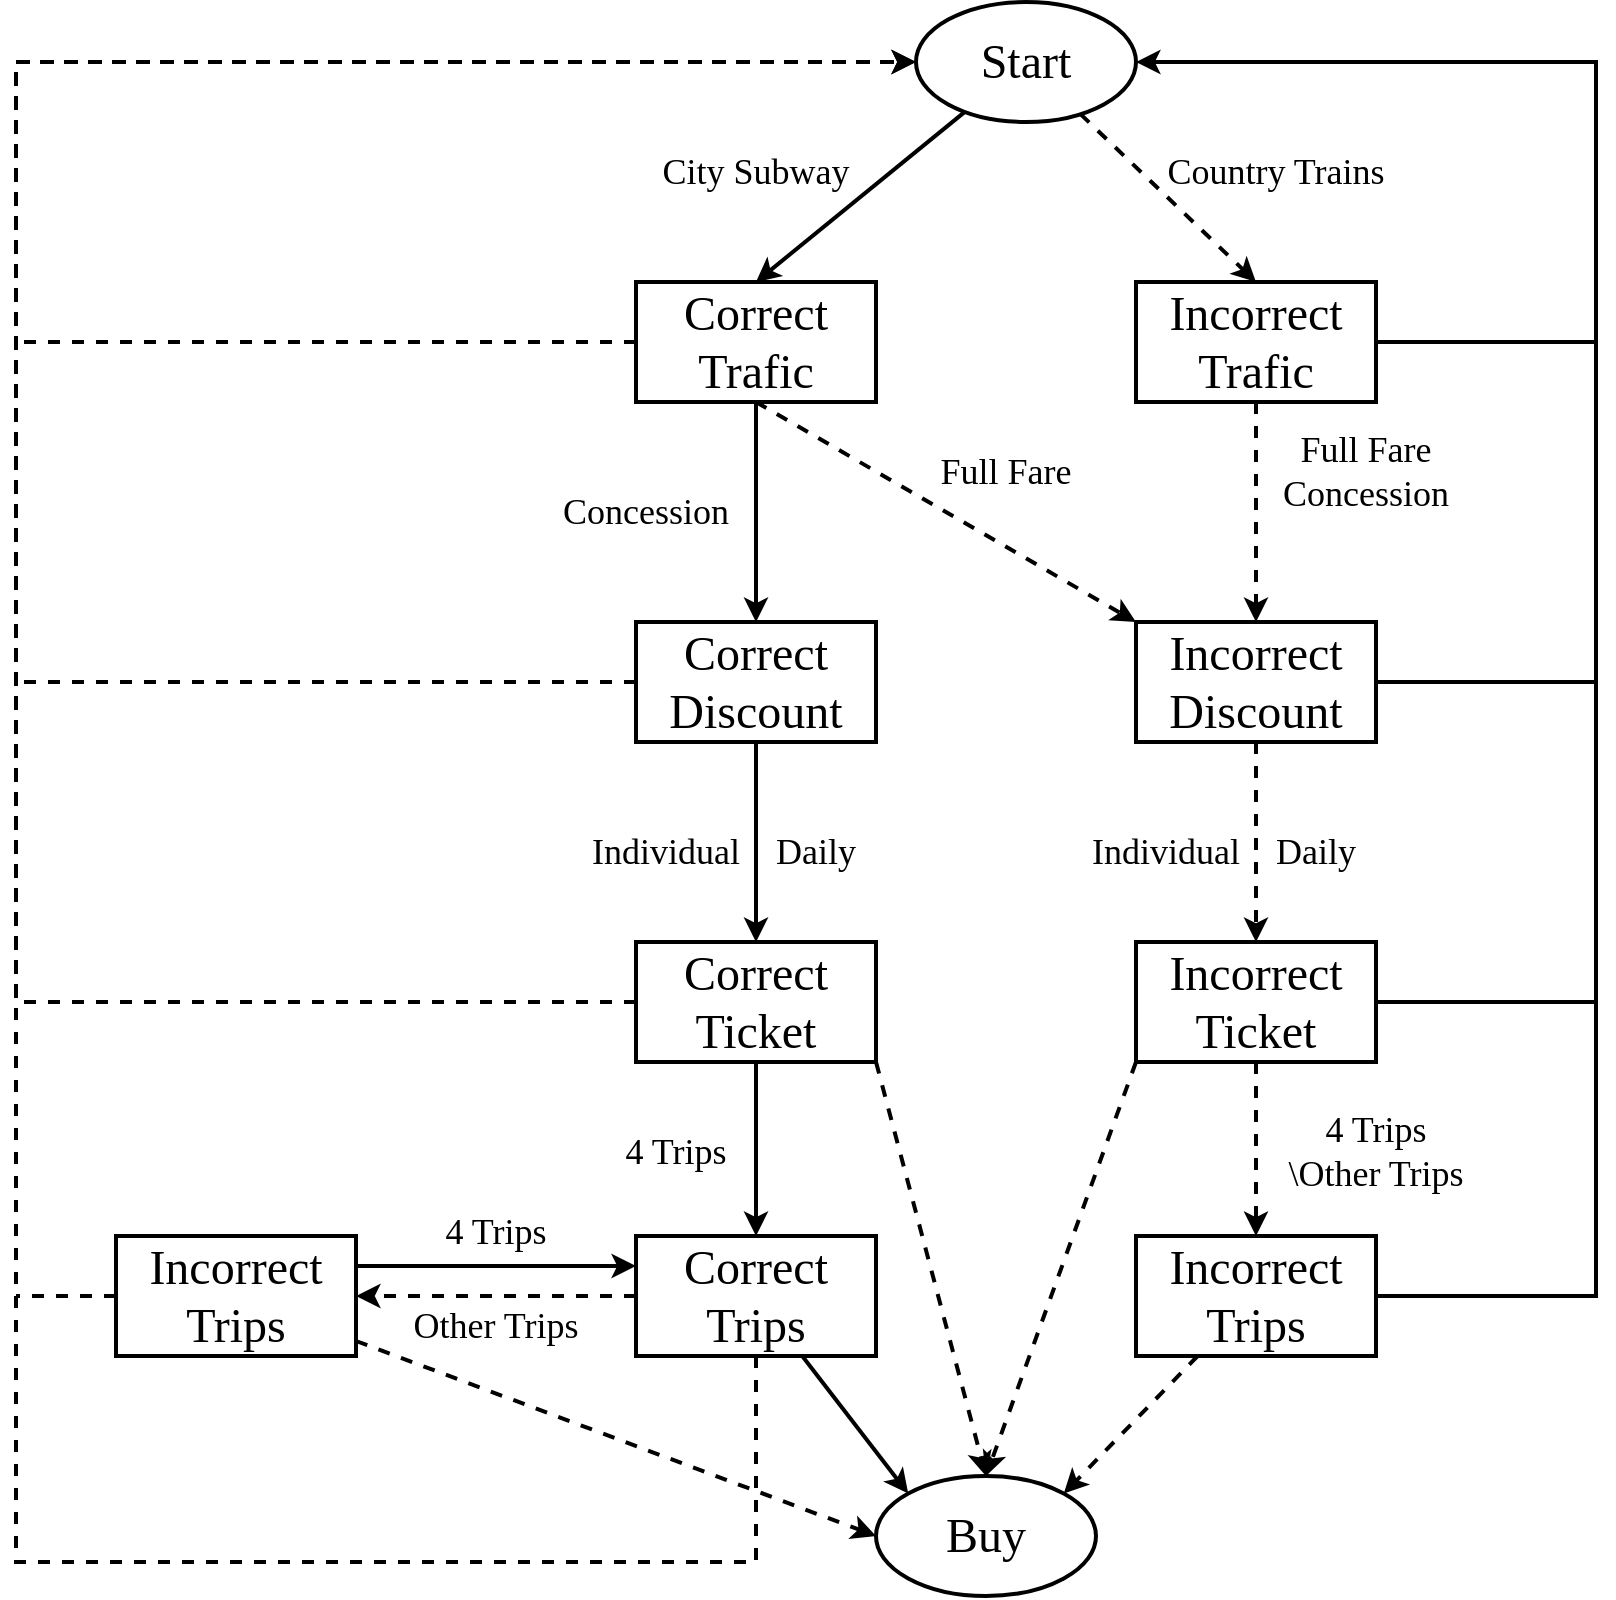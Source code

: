 <mxfile version="21.1.1" type="github">
  <diagram id="ECk1vB-14uT8qfyKKq9Q" name="Correct type of traffic">
    <mxGraphModel dx="1687" dy="899" grid="1" gridSize="10" guides="1" tooltips="1" connect="1" arrows="1" fold="1" page="1" pageScale="1" pageWidth="1169" pageHeight="827" math="0" shadow="0">
      <root>
        <mxCell id="0" />
        <mxCell id="1" parent="0" />
        <mxCell id="_eH64ukMAUpOI5kwFavp-15" style="rounded=0;orthogonalLoop=1;jettySize=auto;html=1;strokeWidth=2;entryX=0.5;entryY=0;entryDx=0;entryDy=0;" edge="1" parent="1" source="_eH64ukMAUpOI5kwFavp-1" target="_eH64ukMAUpOI5kwFavp-5">
          <mxGeometry relative="1" as="geometry" />
        </mxCell>
        <mxCell id="_eH64ukMAUpOI5kwFavp-16" style="rounded=0;orthogonalLoop=1;jettySize=auto;html=1;entryX=0.5;entryY=0;entryDx=0;entryDy=0;strokeWidth=2;dashed=1;" edge="1" parent="1" source="_eH64ukMAUpOI5kwFavp-1" target="_eH64ukMAUpOI5kwFavp-6">
          <mxGeometry relative="1" as="geometry" />
        </mxCell>
        <mxCell id="_eH64ukMAUpOI5kwFavp-1" value="&lt;font style=&quot;font-size: 24px;&quot; face=&quot;Times New Roman&quot;&gt;Start&lt;/font&gt;" style="ellipse;whiteSpace=wrap;html=1;fontSize=24;strokeWidth=2;" vertex="1" parent="1">
          <mxGeometry x="560" y="210" width="110" height="60" as="geometry" />
        </mxCell>
        <mxCell id="_eH64ukMAUpOI5kwFavp-19" style="edgeStyle=orthogonalEdgeStyle;rounded=0;orthogonalLoop=1;jettySize=auto;html=1;strokeWidth=2;" edge="1" parent="1" source="_eH64ukMAUpOI5kwFavp-5" target="_eH64ukMAUpOI5kwFavp-7">
          <mxGeometry relative="1" as="geometry" />
        </mxCell>
        <mxCell id="_eH64ukMAUpOI5kwFavp-22" style="rounded=0;orthogonalLoop=1;jettySize=auto;html=1;entryX=0;entryY=0;entryDx=0;entryDy=0;strokeWidth=2;dashed=1;" edge="1" parent="1" target="_eH64ukMAUpOI5kwFavp-8">
          <mxGeometry relative="1" as="geometry">
            <mxPoint x="480" y="410" as="sourcePoint" />
          </mxGeometry>
        </mxCell>
        <mxCell id="_eH64ukMAUpOI5kwFavp-56" style="edgeStyle=orthogonalEdgeStyle;rounded=0;orthogonalLoop=1;jettySize=auto;html=1;endArrow=none;endFill=0;dashed=1;strokeWidth=2;" edge="1" parent="1" source="_eH64ukMAUpOI5kwFavp-5">
          <mxGeometry relative="1" as="geometry">
            <mxPoint x="110" y="380" as="targetPoint" />
          </mxGeometry>
        </mxCell>
        <mxCell id="_eH64ukMAUpOI5kwFavp-5" value="&lt;font style=&quot;font-size: 24px;&quot;&gt;Correct Trafic&lt;/font&gt;" style="rounded=0;whiteSpace=wrap;html=1;strokeWidth=2;fontFamily=Times New Roman;" vertex="1" parent="1">
          <mxGeometry x="420" y="350" width="120" height="60" as="geometry" />
        </mxCell>
        <mxCell id="_eH64ukMAUpOI5kwFavp-21" style="edgeStyle=orthogonalEdgeStyle;rounded=0;orthogonalLoop=1;jettySize=auto;html=1;entryX=0.5;entryY=0;entryDx=0;entryDy=0;strokeWidth=2;dashed=1;" edge="1" parent="1" source="_eH64ukMAUpOI5kwFavp-6" target="_eH64ukMAUpOI5kwFavp-8">
          <mxGeometry relative="1" as="geometry" />
        </mxCell>
        <mxCell id="_eH64ukMAUpOI5kwFavp-60" style="edgeStyle=orthogonalEdgeStyle;rounded=0;orthogonalLoop=1;jettySize=auto;html=1;strokeWidth=2;endArrow=none;endFill=0;" edge="1" parent="1" source="_eH64ukMAUpOI5kwFavp-6">
          <mxGeometry relative="1" as="geometry">
            <mxPoint x="900" y="380" as="targetPoint" />
          </mxGeometry>
        </mxCell>
        <mxCell id="_eH64ukMAUpOI5kwFavp-6" value="&lt;font style=&quot;font-size: 24px;&quot;&gt;Incorrect Trafic&lt;/font&gt;" style="rounded=0;whiteSpace=wrap;html=1;strokeWidth=2;fontFamily=Times New Roman;" vertex="1" parent="1">
          <mxGeometry x="670" y="350" width="120" height="60" as="geometry" />
        </mxCell>
        <mxCell id="_eH64ukMAUpOI5kwFavp-27" style="edgeStyle=orthogonalEdgeStyle;rounded=0;orthogonalLoop=1;jettySize=auto;html=1;strokeWidth=2;" edge="1" parent="1" source="_eH64ukMAUpOI5kwFavp-7" target="_eH64ukMAUpOI5kwFavp-9">
          <mxGeometry relative="1" as="geometry" />
        </mxCell>
        <mxCell id="_eH64ukMAUpOI5kwFavp-53" style="edgeStyle=orthogonalEdgeStyle;rounded=0;orthogonalLoop=1;jettySize=auto;html=1;endArrow=none;endFill=0;dashed=1;strokeWidth=2;" edge="1" parent="1" source="_eH64ukMAUpOI5kwFavp-7">
          <mxGeometry relative="1" as="geometry">
            <mxPoint x="110" y="550" as="targetPoint" />
          </mxGeometry>
        </mxCell>
        <mxCell id="_eH64ukMAUpOI5kwFavp-7" value="&lt;font style=&quot;font-size: 24px;&quot;&gt;Correct Discount&lt;/font&gt;" style="rounded=0;whiteSpace=wrap;html=1;strokeWidth=2;fontFamily=Times New Roman;" vertex="1" parent="1">
          <mxGeometry x="420" y="520" width="120" height="60" as="geometry" />
        </mxCell>
        <mxCell id="_eH64ukMAUpOI5kwFavp-26" style="edgeStyle=orthogonalEdgeStyle;rounded=0;orthogonalLoop=1;jettySize=auto;html=1;strokeWidth=2;dashed=1;" edge="1" parent="1" source="_eH64ukMAUpOI5kwFavp-8" target="_eH64ukMAUpOI5kwFavp-10">
          <mxGeometry relative="1" as="geometry" />
        </mxCell>
        <mxCell id="_eH64ukMAUpOI5kwFavp-59" style="edgeStyle=orthogonalEdgeStyle;rounded=0;orthogonalLoop=1;jettySize=auto;html=1;strokeWidth=2;endArrow=none;endFill=0;" edge="1" parent="1" source="_eH64ukMAUpOI5kwFavp-8">
          <mxGeometry relative="1" as="geometry">
            <mxPoint x="900" y="550" as="targetPoint" />
          </mxGeometry>
        </mxCell>
        <mxCell id="_eH64ukMAUpOI5kwFavp-8" value="&lt;font style=&quot;font-size: 24px;&quot;&gt;Incorrect Discount&lt;/font&gt;" style="rounded=0;whiteSpace=wrap;html=1;strokeWidth=2;fontFamily=Times New Roman;" vertex="1" parent="1">
          <mxGeometry x="670" y="520" width="120" height="60" as="geometry" />
        </mxCell>
        <mxCell id="_eH64ukMAUpOI5kwFavp-33" style="rounded=0;orthogonalLoop=1;jettySize=auto;html=1;entryX=0.5;entryY=0;entryDx=0;entryDy=0;exitX=1;exitY=1;exitDx=0;exitDy=0;strokeWidth=2;dashed=1;" edge="1" parent="1" source="_eH64ukMAUpOI5kwFavp-9" target="_eH64ukMAUpOI5kwFavp-13">
          <mxGeometry relative="1" as="geometry" />
        </mxCell>
        <mxCell id="_eH64ukMAUpOI5kwFavp-35" style="edgeStyle=orthogonalEdgeStyle;rounded=0;orthogonalLoop=1;jettySize=auto;html=1;strokeWidth=2;" edge="1" parent="1" source="_eH64ukMAUpOI5kwFavp-9" target="_eH64ukMAUpOI5kwFavp-11">
          <mxGeometry relative="1" as="geometry" />
        </mxCell>
        <mxCell id="_eH64ukMAUpOI5kwFavp-52" style="edgeStyle=orthogonalEdgeStyle;rounded=0;orthogonalLoop=1;jettySize=auto;html=1;entryX=0;entryY=0.5;entryDx=0;entryDy=0;dashed=1;strokeWidth=2;" edge="1" parent="1" source="_eH64ukMAUpOI5kwFavp-9" target="_eH64ukMAUpOI5kwFavp-1">
          <mxGeometry relative="1" as="geometry">
            <Array as="points">
              <mxPoint x="110" y="710" />
              <mxPoint x="110" y="240" />
            </Array>
          </mxGeometry>
        </mxCell>
        <mxCell id="_eH64ukMAUpOI5kwFavp-9" value="&lt;font style=&quot;font-size: 24px;&quot;&gt;Correct Ticket&lt;/font&gt;" style="rounded=0;whiteSpace=wrap;html=1;strokeWidth=2;fontFamily=Times New Roman;" vertex="1" parent="1">
          <mxGeometry x="420" y="680" width="120" height="60" as="geometry" />
        </mxCell>
        <mxCell id="_eH64ukMAUpOI5kwFavp-34" style="rounded=0;orthogonalLoop=1;jettySize=auto;html=1;exitX=0;exitY=1;exitDx=0;exitDy=0;strokeWidth=2;dashed=1;entryX=0.5;entryY=0;entryDx=0;entryDy=0;" edge="1" parent="1" source="_eH64ukMAUpOI5kwFavp-10" target="_eH64ukMAUpOI5kwFavp-13">
          <mxGeometry relative="1" as="geometry" />
        </mxCell>
        <mxCell id="_eH64ukMAUpOI5kwFavp-36" style="edgeStyle=orthogonalEdgeStyle;rounded=0;orthogonalLoop=1;jettySize=auto;html=1;entryX=0.5;entryY=0;entryDx=0;entryDy=0;strokeWidth=2;dashed=1;" edge="1" parent="1" source="_eH64ukMAUpOI5kwFavp-10" target="_eH64ukMAUpOI5kwFavp-12">
          <mxGeometry relative="1" as="geometry" />
        </mxCell>
        <mxCell id="_eH64ukMAUpOI5kwFavp-58" style="edgeStyle=orthogonalEdgeStyle;rounded=0;orthogonalLoop=1;jettySize=auto;html=1;strokeWidth=2;endArrow=none;endFill=0;" edge="1" parent="1" source="_eH64ukMAUpOI5kwFavp-10">
          <mxGeometry relative="1" as="geometry">
            <mxPoint x="900" y="710" as="targetPoint" />
          </mxGeometry>
        </mxCell>
        <mxCell id="_eH64ukMAUpOI5kwFavp-10" value="&lt;font style=&quot;font-size: 24px;&quot;&gt;Incorrect Ticket&lt;/font&gt;" style="rounded=0;whiteSpace=wrap;html=1;strokeWidth=2;fontFamily=Times New Roman;" vertex="1" parent="1">
          <mxGeometry x="670" y="680" width="120" height="60" as="geometry" />
        </mxCell>
        <mxCell id="_eH64ukMAUpOI5kwFavp-44" style="rounded=0;orthogonalLoop=1;jettySize=auto;html=1;entryX=0;entryY=0;entryDx=0;entryDy=0;strokeWidth=2;" edge="1" parent="1" source="_eH64ukMAUpOI5kwFavp-11" target="_eH64ukMAUpOI5kwFavp-13">
          <mxGeometry relative="1" as="geometry" />
        </mxCell>
        <mxCell id="_eH64ukMAUpOI5kwFavp-46" style="edgeStyle=orthogonalEdgeStyle;rounded=0;orthogonalLoop=1;jettySize=auto;html=1;entryX=1;entryY=0.5;entryDx=0;entryDy=0;strokeWidth=2;dashed=1;" edge="1" parent="1" source="_eH64ukMAUpOI5kwFavp-11" target="_eH64ukMAUpOI5kwFavp-14">
          <mxGeometry relative="1" as="geometry" />
        </mxCell>
        <mxCell id="_eH64ukMAUpOI5kwFavp-50" style="edgeStyle=orthogonalEdgeStyle;rounded=0;orthogonalLoop=1;jettySize=auto;html=1;entryX=0;entryY=0.5;entryDx=0;entryDy=0;strokeWidth=2;dashed=1;" edge="1" parent="1" source="_eH64ukMAUpOI5kwFavp-11" target="_eH64ukMAUpOI5kwFavp-1">
          <mxGeometry relative="1" as="geometry">
            <Array as="points">
              <mxPoint x="480" y="990" />
              <mxPoint x="110" y="990" />
              <mxPoint x="110" y="240" />
            </Array>
          </mxGeometry>
        </mxCell>
        <mxCell id="_eH64ukMAUpOI5kwFavp-11" value="&lt;font style=&quot;font-size: 24px;&quot;&gt;Correct Trips&lt;/font&gt;" style="rounded=0;whiteSpace=wrap;html=1;strokeWidth=2;fontFamily=Times New Roman;" vertex="1" parent="1">
          <mxGeometry x="420" y="827" width="120" height="60" as="geometry" />
        </mxCell>
        <mxCell id="_eH64ukMAUpOI5kwFavp-43" style="rounded=0;orthogonalLoop=1;jettySize=auto;html=1;entryX=1;entryY=0;entryDx=0;entryDy=0;strokeWidth=2;dashed=1;" edge="1" parent="1" source="_eH64ukMAUpOI5kwFavp-12" target="_eH64ukMAUpOI5kwFavp-13">
          <mxGeometry relative="1" as="geometry" />
        </mxCell>
        <mxCell id="_eH64ukMAUpOI5kwFavp-57" style="edgeStyle=orthogonalEdgeStyle;rounded=0;orthogonalLoop=1;jettySize=auto;html=1;entryX=1;entryY=0.5;entryDx=0;entryDy=0;strokeWidth=2;" edge="1" parent="1" source="_eH64ukMAUpOI5kwFavp-12" target="_eH64ukMAUpOI5kwFavp-1">
          <mxGeometry relative="1" as="geometry">
            <Array as="points">
              <mxPoint x="900" y="857" />
              <mxPoint x="900" y="240" />
            </Array>
          </mxGeometry>
        </mxCell>
        <mxCell id="_eH64ukMAUpOI5kwFavp-12" value="&lt;font style=&quot;font-size: 24px;&quot;&gt;Incorrect Trips&lt;/font&gt;" style="rounded=0;whiteSpace=wrap;html=1;strokeWidth=2;fontFamily=Times New Roman;" vertex="1" parent="1">
          <mxGeometry x="670" y="827" width="120" height="60" as="geometry" />
        </mxCell>
        <mxCell id="_eH64ukMAUpOI5kwFavp-13" value="&lt;font style=&quot;font-size: 24px;&quot; face=&quot;Times New Roman&quot;&gt;Buy&lt;/font&gt;" style="ellipse;whiteSpace=wrap;html=1;fontSize=24;strokeWidth=2;" vertex="1" parent="1">
          <mxGeometry x="540" y="947" width="110" height="60" as="geometry" />
        </mxCell>
        <mxCell id="_eH64ukMAUpOI5kwFavp-39" style="edgeStyle=orthogonalEdgeStyle;rounded=0;orthogonalLoop=1;jettySize=auto;html=1;entryX=0;entryY=0.5;entryDx=0;entryDy=0;exitX=1;exitY=0.25;exitDx=0;exitDy=0;strokeWidth=2;" edge="1" parent="1" source="_eH64ukMAUpOI5kwFavp-14">
          <mxGeometry relative="1" as="geometry">
            <mxPoint x="330" y="842" as="sourcePoint" />
            <mxPoint x="420" y="842" as="targetPoint" />
          </mxGeometry>
        </mxCell>
        <mxCell id="_eH64ukMAUpOI5kwFavp-45" style="rounded=0;orthogonalLoop=1;jettySize=auto;html=1;entryX=0;entryY=0.5;entryDx=0;entryDy=0;dashed=1;strokeWidth=2;" edge="1" parent="1" source="_eH64ukMAUpOI5kwFavp-14" target="_eH64ukMAUpOI5kwFavp-13">
          <mxGeometry relative="1" as="geometry" />
        </mxCell>
        <mxCell id="_eH64ukMAUpOI5kwFavp-55" style="edgeStyle=orthogonalEdgeStyle;rounded=0;orthogonalLoop=1;jettySize=auto;html=1;endArrow=none;endFill=0;strokeWidth=2;dashed=1;" edge="1" parent="1" source="_eH64ukMAUpOI5kwFavp-14">
          <mxGeometry relative="1" as="geometry">
            <mxPoint x="110" y="857" as="targetPoint" />
          </mxGeometry>
        </mxCell>
        <mxCell id="_eH64ukMAUpOI5kwFavp-14" value="&lt;font style=&quot;font-size: 24px;&quot;&gt;Incorrect Trips&lt;/font&gt;" style="rounded=0;whiteSpace=wrap;html=1;strokeWidth=2;fontFamily=Times New Roman;" vertex="1" parent="1">
          <mxGeometry x="160" y="827" width="120" height="60" as="geometry" />
        </mxCell>
        <mxCell id="_eH64ukMAUpOI5kwFavp-17" value="City Subway" style="text;html=1;strokeColor=none;fillColor=none;align=center;verticalAlign=middle;whiteSpace=wrap;rounded=0;fontSize=18;fontFamily=Times New Roman;" vertex="1" parent="1">
          <mxGeometry x="430" y="280" width="100" height="30" as="geometry" />
        </mxCell>
        <mxCell id="_eH64ukMAUpOI5kwFavp-18" value="Country Trains" style="text;html=1;strokeColor=none;fillColor=none;align=center;verticalAlign=middle;whiteSpace=wrap;rounded=0;fontSize=18;fontFamily=Times New Roman;" vertex="1" parent="1">
          <mxGeometry x="680" y="280" width="120" height="30" as="geometry" />
        </mxCell>
        <mxCell id="_eH64ukMAUpOI5kwFavp-20" value="Concession" style="text;html=1;strokeColor=none;fillColor=none;align=center;verticalAlign=middle;whiteSpace=wrap;rounded=0;fontSize=18;fontFamily=Times New Roman;" vertex="1" parent="1">
          <mxGeometry x="380" y="450" width="90" height="30" as="geometry" />
        </mxCell>
        <mxCell id="_eH64ukMAUpOI5kwFavp-23" value="Full Fare" style="text;html=1;strokeColor=none;fillColor=none;align=center;verticalAlign=middle;whiteSpace=wrap;rounded=0;fontSize=18;fontFamily=Times New Roman;" vertex="1" parent="1">
          <mxGeometry x="560" y="430" width="90" height="30" as="geometry" />
        </mxCell>
        <mxCell id="_eH64ukMAUpOI5kwFavp-25" value="Full Fare&lt;br&gt;Concession" style="text;html=1;strokeColor=none;fillColor=none;align=center;verticalAlign=middle;whiteSpace=wrap;rounded=0;fontSize=18;fontFamily=Times New Roman;" vertex="1" parent="1">
          <mxGeometry x="740" y="430" width="90" height="30" as="geometry" />
        </mxCell>
        <mxCell id="_eH64ukMAUpOI5kwFavp-28" value="Individual" style="text;html=1;strokeColor=none;fillColor=none;align=center;verticalAlign=middle;whiteSpace=wrap;rounded=0;fontSize=18;fontFamily=Times New Roman;" vertex="1" parent="1">
          <mxGeometry x="390" y="620" width="90" height="30" as="geometry" />
        </mxCell>
        <mxCell id="_eH64ukMAUpOI5kwFavp-29" value="Daily" style="text;html=1;strokeColor=none;fillColor=none;align=center;verticalAlign=middle;whiteSpace=wrap;rounded=0;fontSize=18;fontFamily=Times New Roman;" vertex="1" parent="1">
          <mxGeometry x="480" y="620" width="60" height="30" as="geometry" />
        </mxCell>
        <mxCell id="_eH64ukMAUpOI5kwFavp-30" value="Individual" style="text;html=1;strokeColor=none;fillColor=none;align=center;verticalAlign=middle;whiteSpace=wrap;rounded=0;fontSize=18;fontFamily=Times New Roman;" vertex="1" parent="1">
          <mxGeometry x="640" y="620" width="90" height="30" as="geometry" />
        </mxCell>
        <mxCell id="_eH64ukMAUpOI5kwFavp-31" value="Daily" style="text;html=1;strokeColor=none;fillColor=none;align=center;verticalAlign=middle;whiteSpace=wrap;rounded=0;fontSize=18;fontFamily=Times New Roman;" vertex="1" parent="1">
          <mxGeometry x="730" y="620" width="60" height="30" as="geometry" />
        </mxCell>
        <mxCell id="_eH64ukMAUpOI5kwFavp-37" value="4 Trips" style="text;html=1;strokeColor=none;fillColor=none;align=center;verticalAlign=middle;whiteSpace=wrap;rounded=0;fontSize=18;fontFamily=Times New Roman;" vertex="1" parent="1">
          <mxGeometry x="410" y="770" width="60" height="30" as="geometry" />
        </mxCell>
        <mxCell id="_eH64ukMAUpOI5kwFavp-38" value="4 Trips&lt;br&gt;\Other Trips" style="text;html=1;strokeColor=none;fillColor=none;align=center;verticalAlign=middle;whiteSpace=wrap;rounded=0;fontSize=18;fontFamily=Times New Roman;" vertex="1" parent="1">
          <mxGeometry x="740" y="770" width="100" height="30" as="geometry" />
        </mxCell>
        <mxCell id="_eH64ukMAUpOI5kwFavp-40" value="4 Trips" style="text;html=1;strokeColor=none;fillColor=none;align=center;verticalAlign=middle;whiteSpace=wrap;rounded=0;fontSize=18;fontFamily=Times New Roman;" vertex="1" parent="1">
          <mxGeometry x="320" y="810" width="60" height="30" as="geometry" />
        </mxCell>
        <mxCell id="_eH64ukMAUpOI5kwFavp-48" value="Other Trips" style="text;html=1;strokeColor=none;fillColor=none;align=center;verticalAlign=middle;whiteSpace=wrap;rounded=0;fontSize=18;fontFamily=Times New Roman;" vertex="1" parent="1">
          <mxGeometry x="305" y="857" width="90" height="30" as="geometry" />
        </mxCell>
      </root>
    </mxGraphModel>
  </diagram>
</mxfile>
